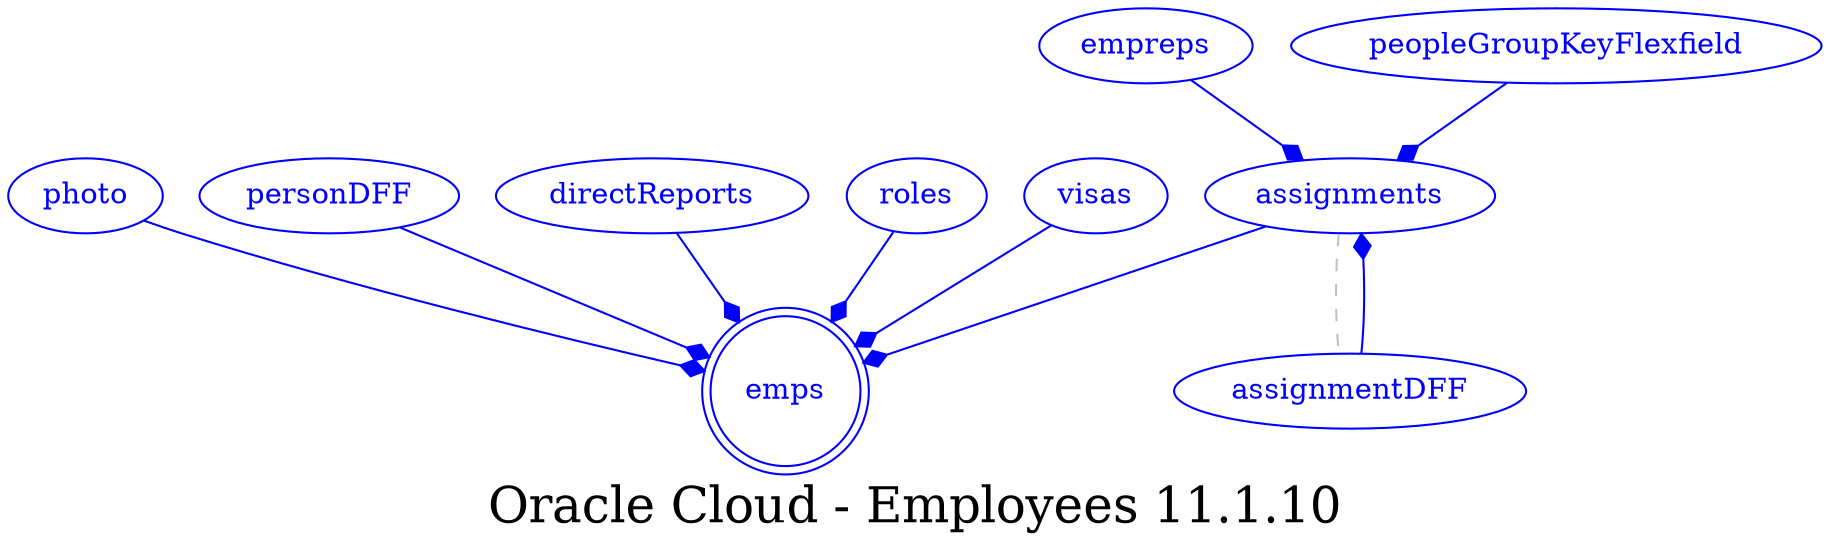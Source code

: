 digraph LexiconGraph {
graph[label="Oracle Cloud - Employees 11.1.10", fontsize=24]
splines=true
"emps" [color=blue, fontcolor=blue, shape=doublecircle]
"assignments" -> "emps" [color=blue, fontcolor=blue, arrowhead=diamond, arrowtail=none]
"assignments" [color=blue, fontcolor=blue, shape=ellipse]
"empreps" -> "assignments" [color=blue, fontcolor=blue, arrowhead=diamond, arrowtail=none]
"empreps" [color=blue, fontcolor=blue, shape=ellipse]
"peopleGroupKeyFlexfield" -> "assignments" [color=blue, fontcolor=blue, arrowhead=diamond, arrowtail=none]
"peopleGroupKeyFlexfield" [color=blue, fontcolor=blue, shape=ellipse]
"assignmentDFF" -> "assignments" [color=blue, fontcolor=blue, arrowhead=diamond, arrowtail=none]
"assignmentDFF" [color=blue, fontcolor=blue, shape=ellipse]
"assignments" -> "assignmentDFF" [color=grey, fontcolor=grey, arrowhead=none, arrowtail=none, style=dashed]
"photo" -> "emps" [color=blue, fontcolor=blue, arrowhead=diamond, arrowtail=none]
"photo" [color=blue, fontcolor=blue, shape=ellipse]
"personDFF" -> "emps" [color=blue, fontcolor=blue, arrowhead=diamond, arrowtail=none]
"personDFF" [color=blue, fontcolor=blue, shape=ellipse]
"directReports" -> "emps" [color=blue, fontcolor=blue, arrowhead=diamond, arrowtail=none]
"directReports" [color=blue, fontcolor=blue, shape=ellipse]
"roles" -> "emps" [color=blue, fontcolor=blue, arrowhead=diamond, arrowtail=none]
"roles" [color=blue, fontcolor=blue, shape=ellipse]
"visas" -> "emps" [color=blue, fontcolor=blue, arrowhead=diamond, arrowtail=none]
"visas" [color=blue, fontcolor=blue, shape=ellipse]
}

